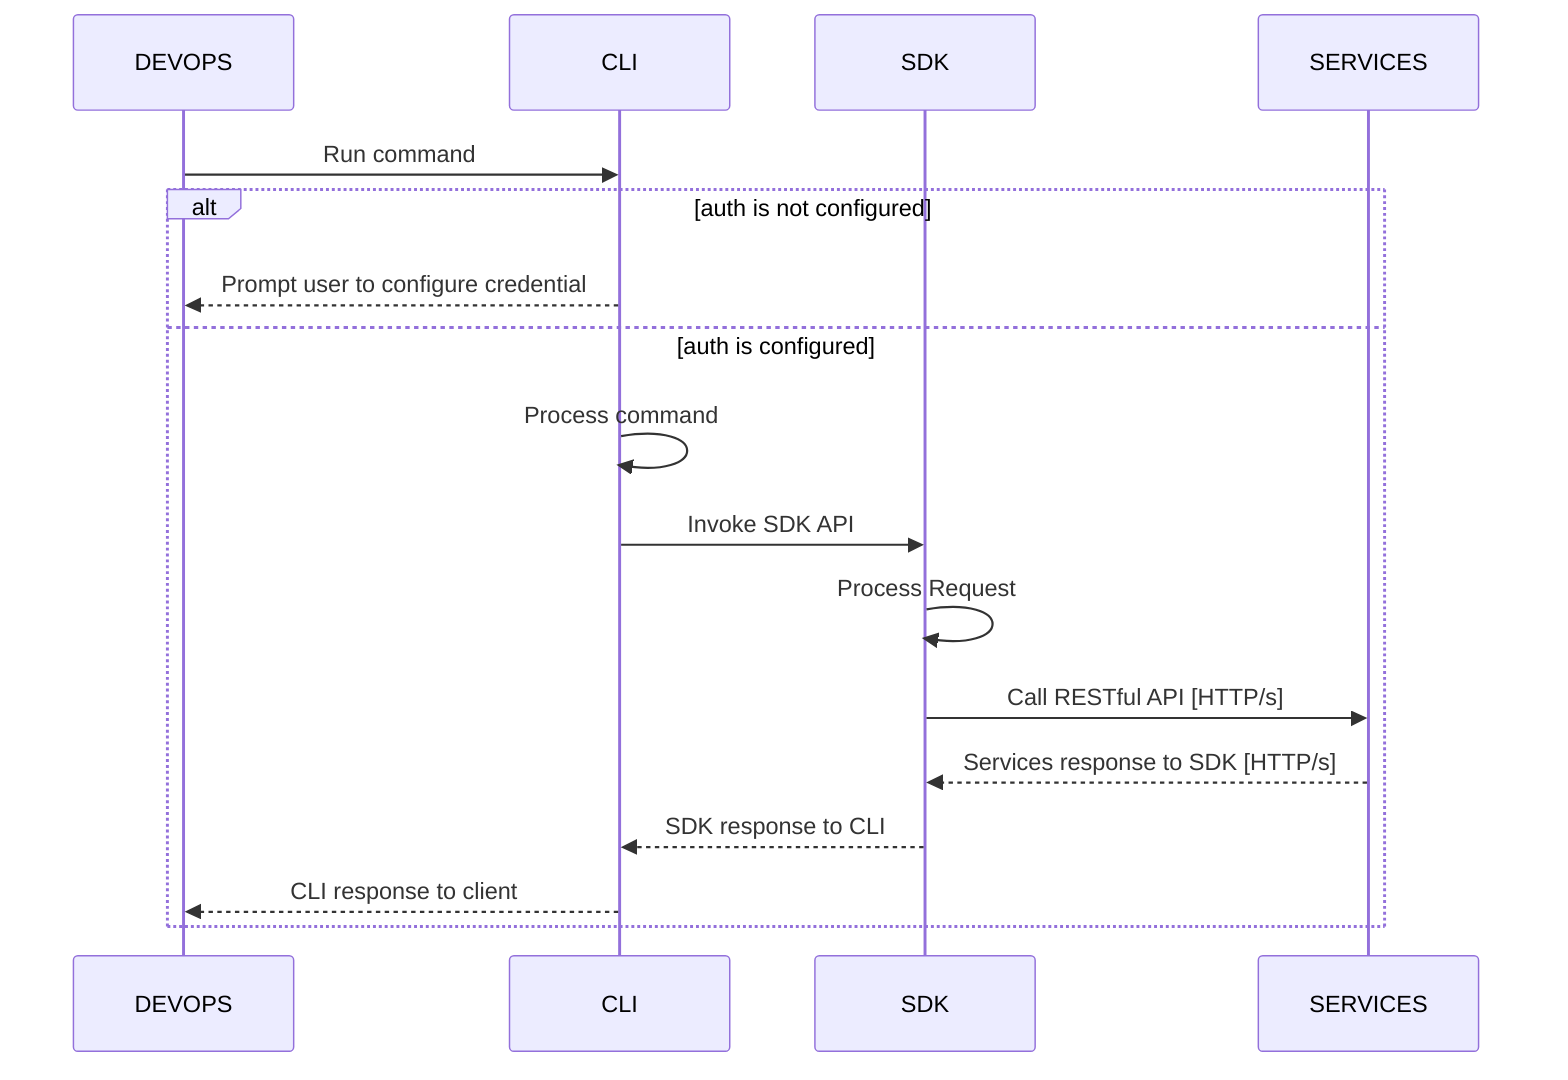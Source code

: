 sequenceDiagram
    participant D as DEVOPS
    participant C as CLI
    participant S as SDK
    participant SVC as SERVICES

    D->>C: Run command

    alt auth is not configured
        C-->>D: Prompt user to configure credential
    else auth is configured
        C->>C: Process command
        C->>S: Invoke SDK API
        S->>S: Process Request
        S->>SVC: Call RESTful API [HTTP/s]
        SVC-->>S: Services response to SDK [HTTP/s]
        S-->>C: SDK response to CLI
        C-->>D: CLI response to client
    end